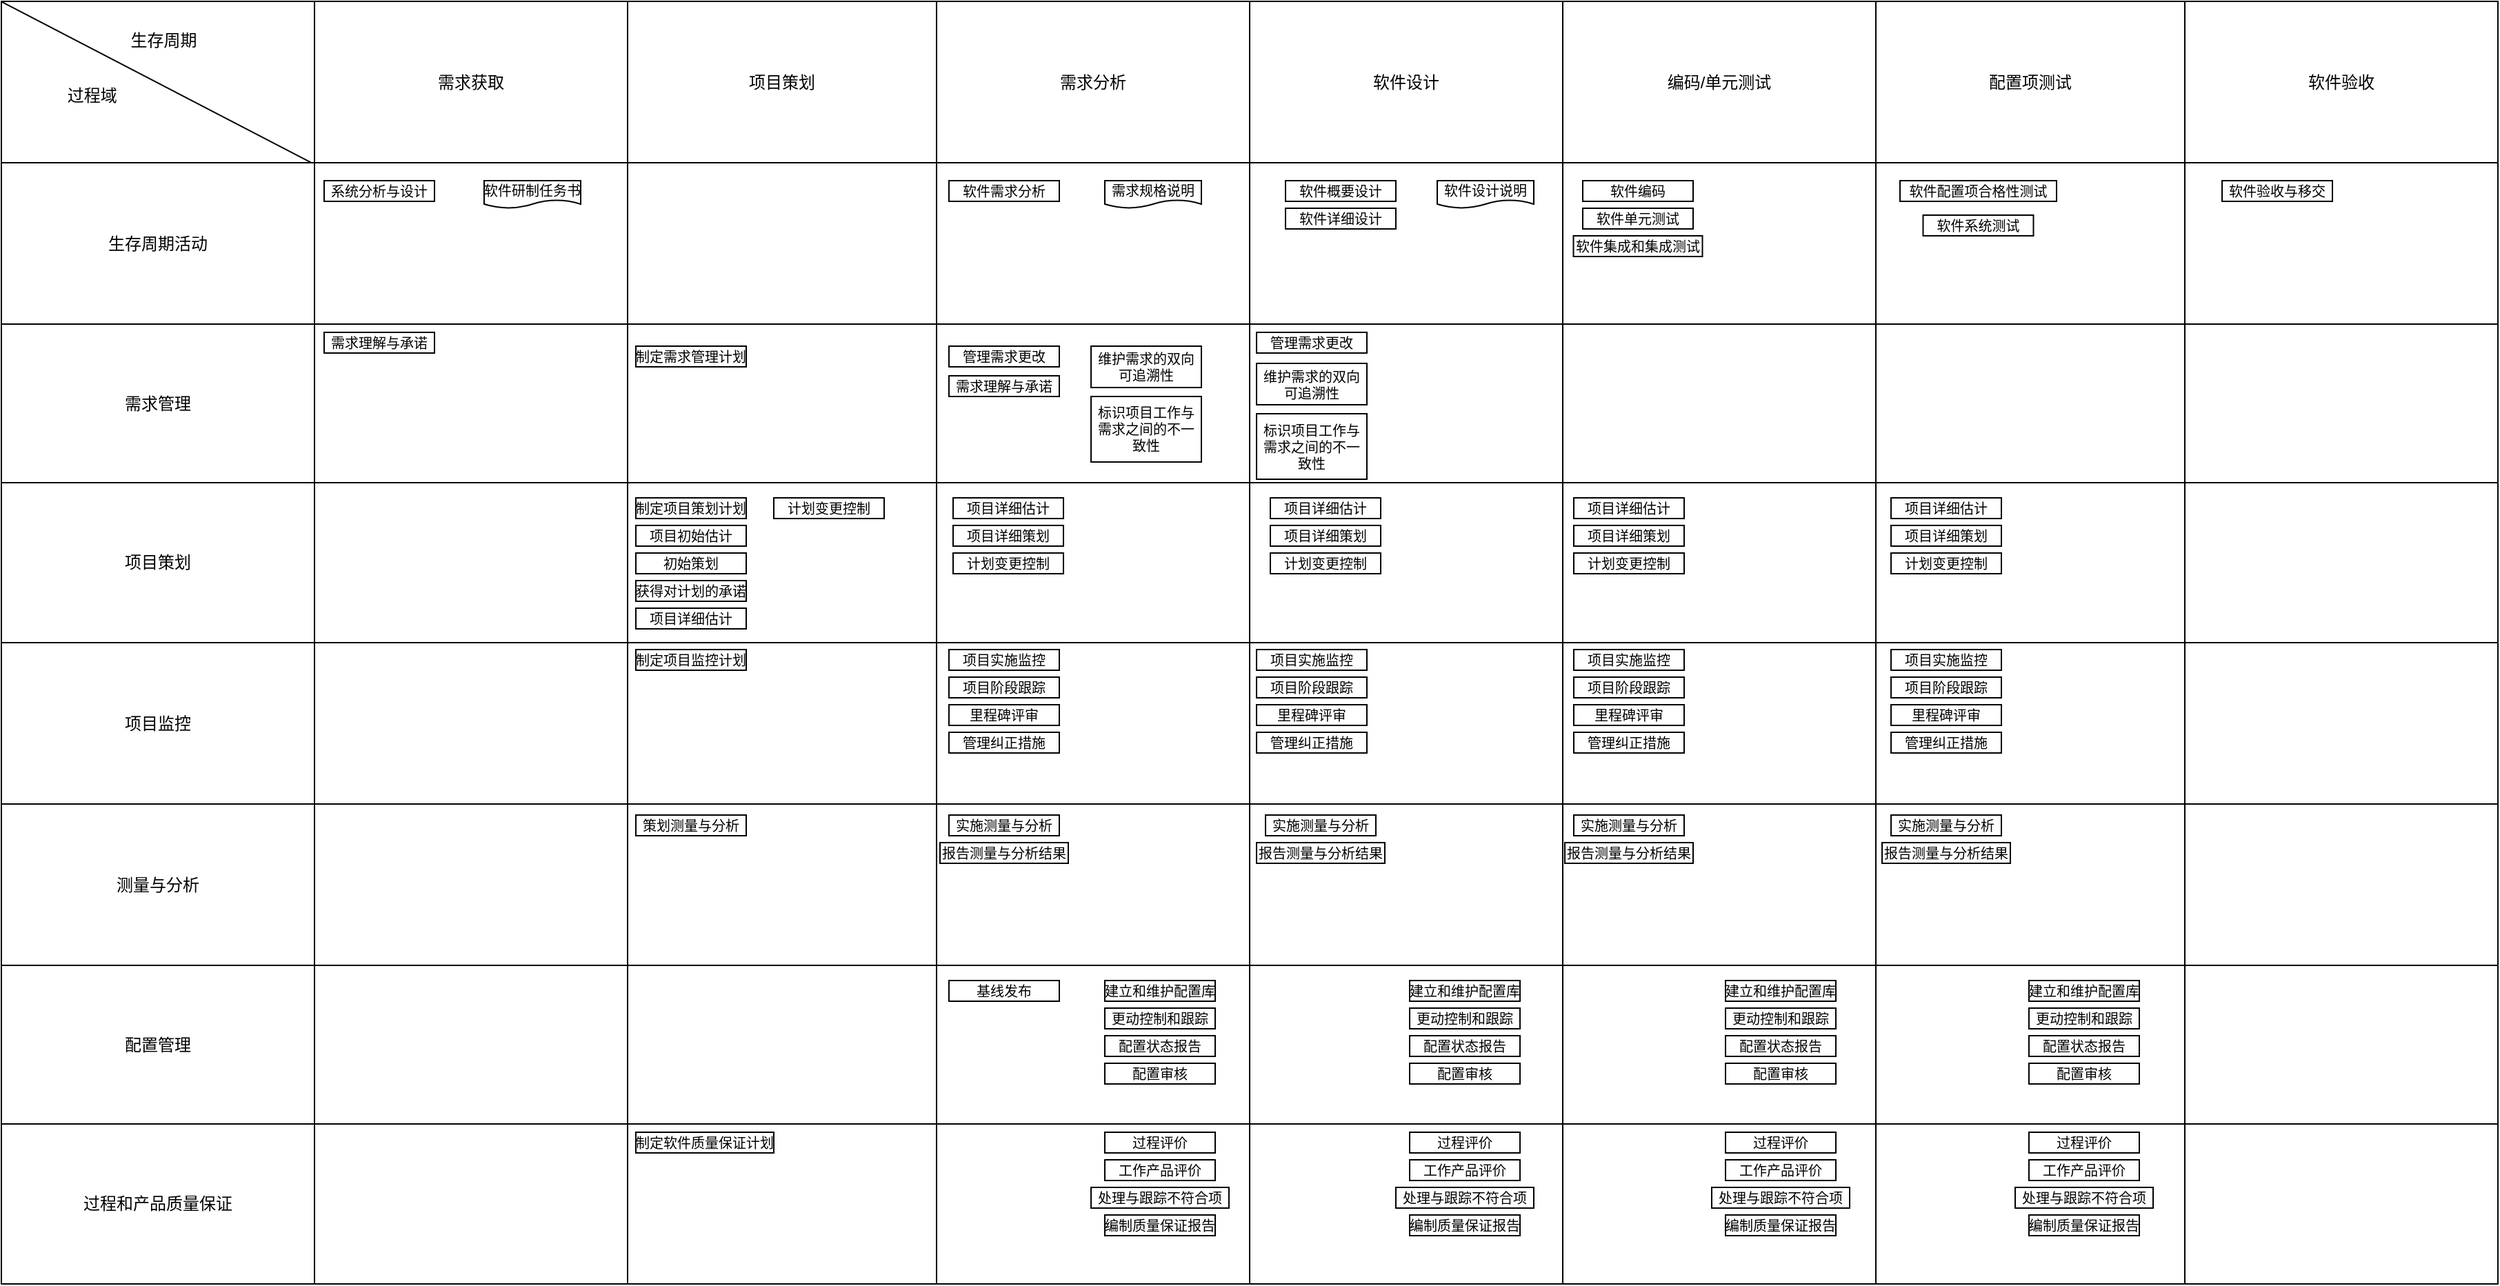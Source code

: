 <mxfile version="14.0.4" type="github">
  <diagram id="ZAhmIX6u1j8w8ivwmvWj" name="Page-1">
    <mxGraphModel dx="920" dy="528" grid="1" gridSize="10" guides="1" tooltips="1" connect="1" arrows="1" fold="1" page="1" pageScale="1" pageWidth="827" pageHeight="1169" math="0" shadow="0">
      <root>
        <mxCell id="0" />
        <mxCell id="1" parent="0" />
        <mxCell id="NuKfDFSMR3lukto8AMIW-170" value="" style="group" vertex="1" connectable="0" parent="1">
          <mxGeometry x="140" y="170" width="1810" height="930" as="geometry" />
        </mxCell>
        <mxCell id="NuKfDFSMR3lukto8AMIW-94" value="" style="shape=table;html=1;whiteSpace=wrap;startSize=0;container=1;collapsible=0;childLayout=tableLayout;" vertex="1" parent="NuKfDFSMR3lukto8AMIW-170">
          <mxGeometry width="1810" height="930" as="geometry" />
        </mxCell>
        <mxCell id="NuKfDFSMR3lukto8AMIW-95" value="" style="shape=partialRectangle;html=1;whiteSpace=wrap;collapsible=0;dropTarget=0;pointerEvents=0;fillColor=none;top=0;left=0;bottom=0;right=0;points=[[0,0.5],[1,0.5]];portConstraint=eastwest;" vertex="1" parent="NuKfDFSMR3lukto8AMIW-94">
          <mxGeometry width="1810" height="117" as="geometry" />
        </mxCell>
        <mxCell id="NuKfDFSMR3lukto8AMIW-96" value="" style="shape=partialRectangle;html=1;whiteSpace=wrap;connectable=0;overflow=hidden;fillColor=none;top=0;left=0;bottom=0;right=0;" vertex="1" parent="NuKfDFSMR3lukto8AMIW-95">
          <mxGeometry width="227" height="117" as="geometry" />
        </mxCell>
        <mxCell id="NuKfDFSMR3lukto8AMIW-97" value="需求获取" style="shape=partialRectangle;html=1;whiteSpace=wrap;connectable=0;overflow=hidden;fillColor=none;top=0;left=0;bottom=0;right=0;" vertex="1" parent="NuKfDFSMR3lukto8AMIW-95">
          <mxGeometry x="227" width="227" height="117" as="geometry" />
        </mxCell>
        <mxCell id="NuKfDFSMR3lukto8AMIW-98" value="项目策划" style="shape=partialRectangle;html=1;whiteSpace=wrap;connectable=0;overflow=hidden;fillColor=none;top=0;left=0;bottom=0;right=0;" vertex="1" parent="NuKfDFSMR3lukto8AMIW-95">
          <mxGeometry x="454" width="224" height="117" as="geometry" />
        </mxCell>
        <mxCell id="NuKfDFSMR3lukto8AMIW-99" value="需求分析" style="shape=partialRectangle;html=1;whiteSpace=wrap;connectable=0;overflow=hidden;fillColor=none;top=0;left=0;bottom=0;right=0;" vertex="1" parent="NuKfDFSMR3lukto8AMIW-95">
          <mxGeometry x="678" width="227" height="117" as="geometry" />
        </mxCell>
        <mxCell id="NuKfDFSMR3lukto8AMIW-100" value="软件设计" style="shape=partialRectangle;html=1;whiteSpace=wrap;connectable=0;overflow=hidden;fillColor=none;top=0;left=0;bottom=0;right=0;" vertex="1" parent="NuKfDFSMR3lukto8AMIW-95">
          <mxGeometry x="905" width="227" height="117" as="geometry" />
        </mxCell>
        <mxCell id="NuKfDFSMR3lukto8AMIW-101" value="&lt;span&gt;编码/单元测试&lt;/span&gt;" style="shape=partialRectangle;html=1;whiteSpace=wrap;connectable=0;overflow=hidden;fillColor=none;top=0;left=0;bottom=0;right=0;" vertex="1" parent="NuKfDFSMR3lukto8AMIW-95">
          <mxGeometry x="1132" width="227" height="117" as="geometry" />
        </mxCell>
        <mxCell id="NuKfDFSMR3lukto8AMIW-102" value="&lt;span&gt;配置项测试&lt;/span&gt;" style="shape=partialRectangle;html=1;whiteSpace=wrap;connectable=0;overflow=hidden;fillColor=none;top=0;left=0;bottom=0;right=0;" vertex="1" parent="NuKfDFSMR3lukto8AMIW-95">
          <mxGeometry x="1359" width="224" height="117" as="geometry" />
        </mxCell>
        <mxCell id="NuKfDFSMR3lukto8AMIW-103" value="&lt;span&gt;软件验收&lt;/span&gt;" style="shape=partialRectangle;html=1;whiteSpace=wrap;connectable=0;overflow=hidden;fillColor=none;top=0;left=0;bottom=0;right=0;" vertex="1" parent="NuKfDFSMR3lukto8AMIW-95">
          <mxGeometry x="1583" width="227" height="117" as="geometry" />
        </mxCell>
        <mxCell id="NuKfDFSMR3lukto8AMIW-104" value="" style="shape=partialRectangle;html=1;whiteSpace=wrap;collapsible=0;dropTarget=0;pointerEvents=0;fillColor=none;top=0;left=0;bottom=0;right=0;points=[[0,0.5],[1,0.5]];portConstraint=eastwest;" vertex="1" parent="NuKfDFSMR3lukto8AMIW-94">
          <mxGeometry y="117" width="1810" height="117" as="geometry" />
        </mxCell>
        <mxCell id="NuKfDFSMR3lukto8AMIW-105" value="生存周期活动" style="shape=partialRectangle;html=1;whiteSpace=wrap;connectable=0;overflow=hidden;fillColor=none;top=0;left=0;bottom=0;right=0;" vertex="1" parent="NuKfDFSMR3lukto8AMIW-104">
          <mxGeometry width="227" height="117" as="geometry" />
        </mxCell>
        <mxCell id="NuKfDFSMR3lukto8AMIW-106" value="" style="shape=partialRectangle;html=1;whiteSpace=wrap;connectable=0;overflow=hidden;fillColor=none;top=0;left=0;bottom=0;right=0;" vertex="1" parent="NuKfDFSMR3lukto8AMIW-104">
          <mxGeometry x="227" width="227" height="117" as="geometry" />
        </mxCell>
        <mxCell id="NuKfDFSMR3lukto8AMIW-107" value="" style="shape=partialRectangle;html=1;whiteSpace=wrap;connectable=0;overflow=hidden;fillColor=none;top=0;left=0;bottom=0;right=0;" vertex="1" parent="NuKfDFSMR3lukto8AMIW-104">
          <mxGeometry x="454" width="224" height="117" as="geometry" />
        </mxCell>
        <mxCell id="NuKfDFSMR3lukto8AMIW-108" value="" style="shape=partialRectangle;html=1;whiteSpace=wrap;connectable=0;overflow=hidden;fillColor=none;top=0;left=0;bottom=0;right=0;" vertex="1" parent="NuKfDFSMR3lukto8AMIW-104">
          <mxGeometry x="678" width="227" height="117" as="geometry" />
        </mxCell>
        <mxCell id="NuKfDFSMR3lukto8AMIW-109" value="" style="shape=partialRectangle;html=1;whiteSpace=wrap;connectable=0;overflow=hidden;fillColor=none;top=0;left=0;bottom=0;right=0;" vertex="1" parent="NuKfDFSMR3lukto8AMIW-104">
          <mxGeometry x="905" width="227" height="117" as="geometry" />
        </mxCell>
        <mxCell id="NuKfDFSMR3lukto8AMIW-110" value="" style="shape=partialRectangle;html=1;whiteSpace=wrap;connectable=0;overflow=hidden;fillColor=none;top=0;left=0;bottom=0;right=0;" vertex="1" parent="NuKfDFSMR3lukto8AMIW-104">
          <mxGeometry x="1132" width="227" height="117" as="geometry" />
        </mxCell>
        <mxCell id="NuKfDFSMR3lukto8AMIW-111" value="" style="shape=partialRectangle;html=1;whiteSpace=wrap;connectable=0;overflow=hidden;fillColor=none;top=0;left=0;bottom=0;right=0;" vertex="1" parent="NuKfDFSMR3lukto8AMIW-104">
          <mxGeometry x="1359" width="224" height="117" as="geometry" />
        </mxCell>
        <mxCell id="NuKfDFSMR3lukto8AMIW-112" value="" style="shape=partialRectangle;html=1;whiteSpace=wrap;connectable=0;overflow=hidden;fillColor=none;top=0;left=0;bottom=0;right=0;" vertex="1" parent="NuKfDFSMR3lukto8AMIW-104">
          <mxGeometry x="1583" width="227" height="117" as="geometry" />
        </mxCell>
        <mxCell id="NuKfDFSMR3lukto8AMIW-113" value="" style="shape=partialRectangle;html=1;whiteSpace=wrap;collapsible=0;dropTarget=0;pointerEvents=0;fillColor=none;top=0;left=0;bottom=0;right=0;points=[[0,0.5],[1,0.5]];portConstraint=eastwest;" vertex="1" parent="NuKfDFSMR3lukto8AMIW-94">
          <mxGeometry y="234" width="1810" height="115" as="geometry" />
        </mxCell>
        <mxCell id="NuKfDFSMR3lukto8AMIW-114" value="需求管理" style="shape=partialRectangle;html=1;whiteSpace=wrap;connectable=0;overflow=hidden;fillColor=none;top=0;left=0;bottom=0;right=0;" vertex="1" parent="NuKfDFSMR3lukto8AMIW-113">
          <mxGeometry width="227" height="115" as="geometry" />
        </mxCell>
        <mxCell id="NuKfDFSMR3lukto8AMIW-115" value="" style="shape=partialRectangle;html=1;whiteSpace=wrap;connectable=0;overflow=hidden;fillColor=none;top=0;left=0;bottom=0;right=0;" vertex="1" parent="NuKfDFSMR3lukto8AMIW-113">
          <mxGeometry x="227" width="227" height="115" as="geometry" />
        </mxCell>
        <mxCell id="NuKfDFSMR3lukto8AMIW-116" value="" style="shape=partialRectangle;html=1;whiteSpace=wrap;connectable=0;overflow=hidden;fillColor=none;top=0;left=0;bottom=0;right=0;" vertex="1" parent="NuKfDFSMR3lukto8AMIW-113">
          <mxGeometry x="454" width="224" height="115" as="geometry" />
        </mxCell>
        <mxCell id="NuKfDFSMR3lukto8AMIW-117" value="" style="shape=partialRectangle;html=1;whiteSpace=wrap;connectable=0;overflow=hidden;fillColor=none;top=0;left=0;bottom=0;right=0;" vertex="1" parent="NuKfDFSMR3lukto8AMIW-113">
          <mxGeometry x="678" width="227" height="115" as="geometry" />
        </mxCell>
        <mxCell id="NuKfDFSMR3lukto8AMIW-118" value="" style="shape=partialRectangle;html=1;whiteSpace=wrap;connectable=0;overflow=hidden;fillColor=none;top=0;left=0;bottom=0;right=0;" vertex="1" parent="NuKfDFSMR3lukto8AMIW-113">
          <mxGeometry x="905" width="227" height="115" as="geometry" />
        </mxCell>
        <mxCell id="NuKfDFSMR3lukto8AMIW-119" value="" style="shape=partialRectangle;html=1;whiteSpace=wrap;connectable=0;overflow=hidden;fillColor=none;top=0;left=0;bottom=0;right=0;" vertex="1" parent="NuKfDFSMR3lukto8AMIW-113">
          <mxGeometry x="1132" width="227" height="115" as="geometry" />
        </mxCell>
        <mxCell id="NuKfDFSMR3lukto8AMIW-120" value="" style="shape=partialRectangle;html=1;whiteSpace=wrap;connectable=0;overflow=hidden;fillColor=none;top=0;left=0;bottom=0;right=0;" vertex="1" parent="NuKfDFSMR3lukto8AMIW-113">
          <mxGeometry x="1359" width="224" height="115" as="geometry" />
        </mxCell>
        <mxCell id="NuKfDFSMR3lukto8AMIW-121" value="" style="shape=partialRectangle;html=1;whiteSpace=wrap;connectable=0;overflow=hidden;fillColor=none;top=0;left=0;bottom=0;right=0;" vertex="1" parent="NuKfDFSMR3lukto8AMIW-113">
          <mxGeometry x="1583" width="227" height="115" as="geometry" />
        </mxCell>
        <mxCell id="NuKfDFSMR3lukto8AMIW-122" value="" style="shape=partialRectangle;html=1;whiteSpace=wrap;collapsible=0;dropTarget=0;pointerEvents=0;fillColor=none;top=0;left=0;bottom=0;right=0;points=[[0,0.5],[1,0.5]];portConstraint=eastwest;" vertex="1" parent="NuKfDFSMR3lukto8AMIW-94">
          <mxGeometry y="349" width="1810" height="116" as="geometry" />
        </mxCell>
        <mxCell id="NuKfDFSMR3lukto8AMIW-123" value="项目策划" style="shape=partialRectangle;html=1;whiteSpace=wrap;connectable=0;overflow=hidden;fillColor=none;top=0;left=0;bottom=0;right=0;" vertex="1" parent="NuKfDFSMR3lukto8AMIW-122">
          <mxGeometry width="227" height="116" as="geometry" />
        </mxCell>
        <mxCell id="NuKfDFSMR3lukto8AMIW-124" value="" style="shape=partialRectangle;html=1;whiteSpace=wrap;connectable=0;overflow=hidden;fillColor=none;top=0;left=0;bottom=0;right=0;" vertex="1" parent="NuKfDFSMR3lukto8AMIW-122">
          <mxGeometry x="227" width="227" height="116" as="geometry" />
        </mxCell>
        <mxCell id="NuKfDFSMR3lukto8AMIW-125" value="" style="shape=partialRectangle;html=1;whiteSpace=wrap;connectable=0;overflow=hidden;fillColor=none;top=0;left=0;bottom=0;right=0;" vertex="1" parent="NuKfDFSMR3lukto8AMIW-122">
          <mxGeometry x="454" width="224" height="116" as="geometry" />
        </mxCell>
        <mxCell id="NuKfDFSMR3lukto8AMIW-126" value="" style="shape=partialRectangle;html=1;whiteSpace=wrap;connectable=0;overflow=hidden;fillColor=none;top=0;left=0;bottom=0;right=0;" vertex="1" parent="NuKfDFSMR3lukto8AMIW-122">
          <mxGeometry x="678" width="227" height="116" as="geometry" />
        </mxCell>
        <mxCell id="NuKfDFSMR3lukto8AMIW-127" value="" style="shape=partialRectangle;html=1;whiteSpace=wrap;connectable=0;overflow=hidden;fillColor=none;top=0;left=0;bottom=0;right=0;" vertex="1" parent="NuKfDFSMR3lukto8AMIW-122">
          <mxGeometry x="905" width="227" height="116" as="geometry" />
        </mxCell>
        <mxCell id="NuKfDFSMR3lukto8AMIW-128" value="" style="shape=partialRectangle;html=1;whiteSpace=wrap;connectable=0;overflow=hidden;fillColor=none;top=0;left=0;bottom=0;right=0;" vertex="1" parent="NuKfDFSMR3lukto8AMIW-122">
          <mxGeometry x="1132" width="227" height="116" as="geometry" />
        </mxCell>
        <mxCell id="NuKfDFSMR3lukto8AMIW-129" value="" style="shape=partialRectangle;html=1;whiteSpace=wrap;connectable=0;overflow=hidden;fillColor=none;top=0;left=0;bottom=0;right=0;" vertex="1" parent="NuKfDFSMR3lukto8AMIW-122">
          <mxGeometry x="1359" width="224" height="116" as="geometry" />
        </mxCell>
        <mxCell id="NuKfDFSMR3lukto8AMIW-130" value="" style="shape=partialRectangle;html=1;whiteSpace=wrap;connectable=0;overflow=hidden;fillColor=none;top=0;left=0;bottom=0;right=0;" vertex="1" parent="NuKfDFSMR3lukto8AMIW-122">
          <mxGeometry x="1583" width="227" height="116" as="geometry" />
        </mxCell>
        <mxCell id="NuKfDFSMR3lukto8AMIW-131" value="" style="shape=partialRectangle;html=1;whiteSpace=wrap;collapsible=0;dropTarget=0;pointerEvents=0;fillColor=none;top=0;left=0;bottom=0;right=0;points=[[0,0.5],[1,0.5]];portConstraint=eastwest;" vertex="1" parent="NuKfDFSMR3lukto8AMIW-94">
          <mxGeometry y="465" width="1810" height="117" as="geometry" />
        </mxCell>
        <mxCell id="NuKfDFSMR3lukto8AMIW-132" value="项目监控" style="shape=partialRectangle;html=1;whiteSpace=wrap;connectable=0;overflow=hidden;fillColor=none;top=0;left=0;bottom=0;right=0;" vertex="1" parent="NuKfDFSMR3lukto8AMIW-131">
          <mxGeometry width="227" height="117" as="geometry" />
        </mxCell>
        <mxCell id="NuKfDFSMR3lukto8AMIW-133" value="" style="shape=partialRectangle;html=1;whiteSpace=wrap;connectable=0;overflow=hidden;fillColor=none;top=0;left=0;bottom=0;right=0;" vertex="1" parent="NuKfDFSMR3lukto8AMIW-131">
          <mxGeometry x="227" width="227" height="117" as="geometry" />
        </mxCell>
        <mxCell id="NuKfDFSMR3lukto8AMIW-134" value="" style="shape=partialRectangle;html=1;whiteSpace=wrap;connectable=0;overflow=hidden;fillColor=none;top=0;left=0;bottom=0;right=0;" vertex="1" parent="NuKfDFSMR3lukto8AMIW-131">
          <mxGeometry x="454" width="224" height="117" as="geometry" />
        </mxCell>
        <mxCell id="NuKfDFSMR3lukto8AMIW-135" value="" style="shape=partialRectangle;html=1;whiteSpace=wrap;connectable=0;overflow=hidden;fillColor=none;top=0;left=0;bottom=0;right=0;" vertex="1" parent="NuKfDFSMR3lukto8AMIW-131">
          <mxGeometry x="678" width="227" height="117" as="geometry" />
        </mxCell>
        <mxCell id="NuKfDFSMR3lukto8AMIW-136" value="" style="shape=partialRectangle;html=1;whiteSpace=wrap;connectable=0;overflow=hidden;fillColor=none;top=0;left=0;bottom=0;right=0;" vertex="1" parent="NuKfDFSMR3lukto8AMIW-131">
          <mxGeometry x="905" width="227" height="117" as="geometry" />
        </mxCell>
        <mxCell id="NuKfDFSMR3lukto8AMIW-137" value="" style="shape=partialRectangle;html=1;whiteSpace=wrap;connectable=0;overflow=hidden;fillColor=none;top=0;left=0;bottom=0;right=0;" vertex="1" parent="NuKfDFSMR3lukto8AMIW-131">
          <mxGeometry x="1132" width="227" height="117" as="geometry" />
        </mxCell>
        <mxCell id="NuKfDFSMR3lukto8AMIW-138" value="" style="shape=partialRectangle;html=1;whiteSpace=wrap;connectable=0;overflow=hidden;fillColor=none;top=0;left=0;bottom=0;right=0;" vertex="1" parent="NuKfDFSMR3lukto8AMIW-131">
          <mxGeometry x="1359" width="224" height="117" as="geometry" />
        </mxCell>
        <mxCell id="NuKfDFSMR3lukto8AMIW-139" value="" style="shape=partialRectangle;html=1;whiteSpace=wrap;connectable=0;overflow=hidden;fillColor=none;top=0;left=0;bottom=0;right=0;" vertex="1" parent="NuKfDFSMR3lukto8AMIW-131">
          <mxGeometry x="1583" width="227" height="117" as="geometry" />
        </mxCell>
        <mxCell id="NuKfDFSMR3lukto8AMIW-140" value="" style="shape=partialRectangle;html=1;whiteSpace=wrap;collapsible=0;dropTarget=0;pointerEvents=0;fillColor=none;top=0;left=0;bottom=0;right=0;points=[[0,0.5],[1,0.5]];portConstraint=eastwest;" vertex="1" parent="NuKfDFSMR3lukto8AMIW-94">
          <mxGeometry y="582" width="1810" height="117" as="geometry" />
        </mxCell>
        <mxCell id="NuKfDFSMR3lukto8AMIW-141" value="测量与分析" style="shape=partialRectangle;html=1;whiteSpace=wrap;connectable=0;overflow=hidden;fillColor=none;top=0;left=0;bottom=0;right=0;" vertex="1" parent="NuKfDFSMR3lukto8AMIW-140">
          <mxGeometry width="227" height="117" as="geometry" />
        </mxCell>
        <mxCell id="NuKfDFSMR3lukto8AMIW-142" value="" style="shape=partialRectangle;html=1;whiteSpace=wrap;connectable=0;overflow=hidden;fillColor=none;top=0;left=0;bottom=0;right=0;" vertex="1" parent="NuKfDFSMR3lukto8AMIW-140">
          <mxGeometry x="227" width="227" height="117" as="geometry" />
        </mxCell>
        <mxCell id="NuKfDFSMR3lukto8AMIW-143" value="" style="shape=partialRectangle;html=1;whiteSpace=wrap;connectable=0;overflow=hidden;fillColor=none;top=0;left=0;bottom=0;right=0;" vertex="1" parent="NuKfDFSMR3lukto8AMIW-140">
          <mxGeometry x="454" width="224" height="117" as="geometry" />
        </mxCell>
        <mxCell id="NuKfDFSMR3lukto8AMIW-144" value="" style="shape=partialRectangle;html=1;whiteSpace=wrap;connectable=0;overflow=hidden;fillColor=none;top=0;left=0;bottom=0;right=0;" vertex="1" parent="NuKfDFSMR3lukto8AMIW-140">
          <mxGeometry x="678" width="227" height="117" as="geometry" />
        </mxCell>
        <mxCell id="NuKfDFSMR3lukto8AMIW-145" value="" style="shape=partialRectangle;html=1;whiteSpace=wrap;connectable=0;overflow=hidden;fillColor=none;top=0;left=0;bottom=0;right=0;" vertex="1" parent="NuKfDFSMR3lukto8AMIW-140">
          <mxGeometry x="905" width="227" height="117" as="geometry" />
        </mxCell>
        <mxCell id="NuKfDFSMR3lukto8AMIW-146" value="" style="shape=partialRectangle;html=1;whiteSpace=wrap;connectable=0;overflow=hidden;fillColor=none;top=0;left=0;bottom=0;right=0;" vertex="1" parent="NuKfDFSMR3lukto8AMIW-140">
          <mxGeometry x="1132" width="227" height="117" as="geometry" />
        </mxCell>
        <mxCell id="NuKfDFSMR3lukto8AMIW-147" value="" style="shape=partialRectangle;html=1;whiteSpace=wrap;connectable=0;overflow=hidden;fillColor=none;top=0;left=0;bottom=0;right=0;" vertex="1" parent="NuKfDFSMR3lukto8AMIW-140">
          <mxGeometry x="1359" width="224" height="117" as="geometry" />
        </mxCell>
        <mxCell id="NuKfDFSMR3lukto8AMIW-148" value="" style="shape=partialRectangle;html=1;whiteSpace=wrap;connectable=0;overflow=hidden;fillColor=none;top=0;left=0;bottom=0;right=0;" vertex="1" parent="NuKfDFSMR3lukto8AMIW-140">
          <mxGeometry x="1583" width="227" height="117" as="geometry" />
        </mxCell>
        <mxCell id="NuKfDFSMR3lukto8AMIW-149" value="" style="shape=partialRectangle;html=1;whiteSpace=wrap;collapsible=0;dropTarget=0;pointerEvents=0;fillColor=none;top=0;left=0;bottom=0;right=0;points=[[0,0.5],[1,0.5]];portConstraint=eastwest;" vertex="1" parent="NuKfDFSMR3lukto8AMIW-94">
          <mxGeometry y="699" width="1810" height="115" as="geometry" />
        </mxCell>
        <mxCell id="NuKfDFSMR3lukto8AMIW-150" value="配置管理" style="shape=partialRectangle;html=1;whiteSpace=wrap;connectable=0;overflow=hidden;fillColor=none;top=0;left=0;bottom=0;right=0;" vertex="1" parent="NuKfDFSMR3lukto8AMIW-149">
          <mxGeometry width="227" height="115" as="geometry" />
        </mxCell>
        <mxCell id="NuKfDFSMR3lukto8AMIW-151" value="" style="shape=partialRectangle;html=1;whiteSpace=wrap;connectable=0;overflow=hidden;fillColor=none;top=0;left=0;bottom=0;right=0;" vertex="1" parent="NuKfDFSMR3lukto8AMIW-149">
          <mxGeometry x="227" width="227" height="115" as="geometry" />
        </mxCell>
        <mxCell id="NuKfDFSMR3lukto8AMIW-152" value="" style="shape=partialRectangle;html=1;whiteSpace=wrap;connectable=0;overflow=hidden;fillColor=none;top=0;left=0;bottom=0;right=0;" vertex="1" parent="NuKfDFSMR3lukto8AMIW-149">
          <mxGeometry x="454" width="224" height="115" as="geometry" />
        </mxCell>
        <mxCell id="NuKfDFSMR3lukto8AMIW-153" value="" style="shape=partialRectangle;html=1;whiteSpace=wrap;connectable=0;overflow=hidden;fillColor=none;top=0;left=0;bottom=0;right=0;" vertex="1" parent="NuKfDFSMR3lukto8AMIW-149">
          <mxGeometry x="678" width="227" height="115" as="geometry" />
        </mxCell>
        <mxCell id="NuKfDFSMR3lukto8AMIW-154" value="" style="shape=partialRectangle;html=1;whiteSpace=wrap;connectable=0;overflow=hidden;fillColor=none;top=0;left=0;bottom=0;right=0;" vertex="1" parent="NuKfDFSMR3lukto8AMIW-149">
          <mxGeometry x="905" width="227" height="115" as="geometry" />
        </mxCell>
        <mxCell id="NuKfDFSMR3lukto8AMIW-155" value="" style="shape=partialRectangle;html=1;whiteSpace=wrap;connectable=0;overflow=hidden;fillColor=none;top=0;left=0;bottom=0;right=0;" vertex="1" parent="NuKfDFSMR3lukto8AMIW-149">
          <mxGeometry x="1132" width="227" height="115" as="geometry" />
        </mxCell>
        <mxCell id="NuKfDFSMR3lukto8AMIW-156" value="" style="shape=partialRectangle;html=1;whiteSpace=wrap;connectable=0;overflow=hidden;fillColor=none;top=0;left=0;bottom=0;right=0;" vertex="1" parent="NuKfDFSMR3lukto8AMIW-149">
          <mxGeometry x="1359" width="224" height="115" as="geometry" />
        </mxCell>
        <mxCell id="NuKfDFSMR3lukto8AMIW-157" value="" style="shape=partialRectangle;html=1;whiteSpace=wrap;connectable=0;overflow=hidden;fillColor=none;top=0;left=0;bottom=0;right=0;" vertex="1" parent="NuKfDFSMR3lukto8AMIW-149">
          <mxGeometry x="1583" width="227" height="115" as="geometry" />
        </mxCell>
        <mxCell id="NuKfDFSMR3lukto8AMIW-158" value="" style="shape=partialRectangle;html=1;whiteSpace=wrap;collapsible=0;dropTarget=0;pointerEvents=0;fillColor=none;top=0;left=0;bottom=0;right=0;points=[[0,0.5],[1,0.5]];portConstraint=eastwest;" vertex="1" parent="NuKfDFSMR3lukto8AMIW-94">
          <mxGeometry y="814" width="1810" height="116" as="geometry" />
        </mxCell>
        <mxCell id="NuKfDFSMR3lukto8AMIW-159" value="过程和产品质量保证" style="shape=partialRectangle;html=1;whiteSpace=wrap;connectable=0;overflow=hidden;fillColor=none;top=0;left=0;bottom=0;right=0;" vertex="1" parent="NuKfDFSMR3lukto8AMIW-158">
          <mxGeometry width="227" height="116" as="geometry" />
        </mxCell>
        <mxCell id="NuKfDFSMR3lukto8AMIW-160" value="" style="shape=partialRectangle;html=1;whiteSpace=wrap;connectable=0;overflow=hidden;fillColor=none;top=0;left=0;bottom=0;right=0;" vertex="1" parent="NuKfDFSMR3lukto8AMIW-158">
          <mxGeometry x="227" width="227" height="116" as="geometry" />
        </mxCell>
        <mxCell id="NuKfDFSMR3lukto8AMIW-161" value="" style="shape=partialRectangle;html=1;whiteSpace=wrap;connectable=0;overflow=hidden;fillColor=none;top=0;left=0;bottom=0;right=0;" vertex="1" parent="NuKfDFSMR3lukto8AMIW-158">
          <mxGeometry x="454" width="224" height="116" as="geometry" />
        </mxCell>
        <mxCell id="NuKfDFSMR3lukto8AMIW-162" value="" style="shape=partialRectangle;html=1;whiteSpace=wrap;connectable=0;overflow=hidden;fillColor=none;top=0;left=0;bottom=0;right=0;" vertex="1" parent="NuKfDFSMR3lukto8AMIW-158">
          <mxGeometry x="678" width="227" height="116" as="geometry" />
        </mxCell>
        <mxCell id="NuKfDFSMR3lukto8AMIW-163" value="" style="shape=partialRectangle;html=1;whiteSpace=wrap;connectable=0;overflow=hidden;fillColor=none;top=0;left=0;bottom=0;right=0;" vertex="1" parent="NuKfDFSMR3lukto8AMIW-158">
          <mxGeometry x="905" width="227" height="116" as="geometry" />
        </mxCell>
        <mxCell id="NuKfDFSMR3lukto8AMIW-164" value="" style="shape=partialRectangle;html=1;whiteSpace=wrap;connectable=0;overflow=hidden;fillColor=none;top=0;left=0;bottom=0;right=0;" vertex="1" parent="NuKfDFSMR3lukto8AMIW-158">
          <mxGeometry x="1132" width="227" height="116" as="geometry" />
        </mxCell>
        <mxCell id="NuKfDFSMR3lukto8AMIW-165" value="" style="shape=partialRectangle;html=1;whiteSpace=wrap;connectable=0;overflow=hidden;fillColor=none;top=0;left=0;bottom=0;right=0;" vertex="1" parent="NuKfDFSMR3lukto8AMIW-158">
          <mxGeometry x="1359" width="224" height="116" as="geometry" />
        </mxCell>
        <mxCell id="NuKfDFSMR3lukto8AMIW-166" value="" style="shape=partialRectangle;html=1;whiteSpace=wrap;connectable=0;overflow=hidden;fillColor=none;top=0;left=0;bottom=0;right=0;" vertex="1" parent="NuKfDFSMR3lukto8AMIW-158">
          <mxGeometry x="1583" width="227" height="116" as="geometry" />
        </mxCell>
        <mxCell id="NuKfDFSMR3lukto8AMIW-167" value="" style="endArrow=none;html=1;entryX=0;entryY=0.002;entryDx=0;entryDy=0;entryPerimeter=0;exitX=0.124;exitY=-0.002;exitDx=0;exitDy=0;exitPerimeter=0;" edge="1" parent="NuKfDFSMR3lukto8AMIW-94" source="NuKfDFSMR3lukto8AMIW-104" target="NuKfDFSMR3lukto8AMIW-95">
          <mxGeometry width="50" height="50" relative="1" as="geometry">
            <mxPoint x="69.167" y="120.0" as="sourcePoint" />
            <mxPoint x="155.625" y="45" as="targetPoint" />
          </mxGeometry>
        </mxCell>
        <mxCell id="NuKfDFSMR3lukto8AMIW-168" value="生存周期" style="text;strokeColor=none;fillColor=none;align=center;verticalAlign=middle;rounded=0;fontSize=12;" vertex="1" parent="NuKfDFSMR3lukto8AMIW-170">
          <mxGeometry x="91.869" y="20" width="51.875" height="15.0" as="geometry" />
        </mxCell>
        <mxCell id="NuKfDFSMR3lukto8AMIW-169" value="过程域" style="text;strokeColor=none;fillColor=none;align=center;verticalAlign=middle;rounded=0;fontSize=12;" vertex="1" parent="NuKfDFSMR3lukto8AMIW-170">
          <mxGeometry x="39.996" y="60" width="51.875" height="15.0" as="geometry" />
        </mxCell>
        <mxCell id="NuKfDFSMR3lukto8AMIW-172" value="系统分析与设计" style="rounded=0;fontSize=10;" vertex="1" parent="NuKfDFSMR3lukto8AMIW-170">
          <mxGeometry x="234" y="130" width="80" height="15" as="geometry" />
        </mxCell>
        <mxCell id="NuKfDFSMR3lukto8AMIW-174" value="制定需求管理计划" style="rounded=0;fontSize=10;" vertex="1" parent="NuKfDFSMR3lukto8AMIW-170">
          <mxGeometry x="460" y="250" width="80" height="15" as="geometry" />
        </mxCell>
        <mxCell id="NuKfDFSMR3lukto8AMIW-175" value="需求理解与承诺" style="rounded=0;fontSize=10;" vertex="1" parent="NuKfDFSMR3lukto8AMIW-170">
          <mxGeometry x="687" y="271.5" width="80" height="15" as="geometry" />
        </mxCell>
        <mxCell id="NuKfDFSMR3lukto8AMIW-176" style="edgeStyle=orthogonalEdgeStyle;rounded=0;orthogonalLoop=1;jettySize=auto;html=1;exitX=0.5;exitY=1;exitDx=0;exitDy=0;fontSize=10;" edge="1" parent="NuKfDFSMR3lukto8AMIW-170" source="NuKfDFSMR3lukto8AMIW-175" target="NuKfDFSMR3lukto8AMIW-175">
          <mxGeometry relative="1" as="geometry" />
        </mxCell>
        <mxCell id="NuKfDFSMR3lukto8AMIW-177" value="管理需求更改" style="rounded=0;fontSize=10;" vertex="1" parent="NuKfDFSMR3lukto8AMIW-170">
          <mxGeometry x="910" y="240" width="80" height="15" as="geometry" />
        </mxCell>
        <mxCell id="NuKfDFSMR3lukto8AMIW-178" value="管理需求更改" style="rounded=0;fontSize=10;" vertex="1" parent="NuKfDFSMR3lukto8AMIW-170">
          <mxGeometry x="687" y="250" width="80" height="15" as="geometry" />
        </mxCell>
        <mxCell id="NuKfDFSMR3lukto8AMIW-262" value="维护需求的双向可追溯性" style="rounded=0;fontSize=10;whiteSpace=wrap;" vertex="1" parent="NuKfDFSMR3lukto8AMIW-170">
          <mxGeometry x="910" y="262.5" width="80" height="30" as="geometry" />
        </mxCell>
        <mxCell id="NuKfDFSMR3lukto8AMIW-263" value="标识项目工作与需求之间的不一致性" style="rounded=0;fontSize=10;whiteSpace=wrap;" vertex="1" parent="NuKfDFSMR3lukto8AMIW-170">
          <mxGeometry x="910" y="299" width="80" height="47.5" as="geometry" />
        </mxCell>
        <mxCell id="NuKfDFSMR3lukto8AMIW-266" value="维护需求的双向可追溯性" style="rounded=0;fontSize=10;whiteSpace=wrap;" vertex="1" parent="NuKfDFSMR3lukto8AMIW-170">
          <mxGeometry x="790" y="250" width="80" height="30" as="geometry" />
        </mxCell>
        <mxCell id="NuKfDFSMR3lukto8AMIW-267" value="标识项目工作与需求之间的不一致性" style="rounded=0;fontSize=10;whiteSpace=wrap;" vertex="1" parent="NuKfDFSMR3lukto8AMIW-170">
          <mxGeometry x="790" y="286.5" width="80" height="47.5" as="geometry" />
        </mxCell>
        <mxCell id="NuKfDFSMR3lukto8AMIW-269" value="制定项目策划计划" style="rounded=0;fontSize=10;" vertex="1" parent="NuKfDFSMR3lukto8AMIW-170">
          <mxGeometry x="460" y="360" width="80" height="15" as="geometry" />
        </mxCell>
        <mxCell id="NuKfDFSMR3lukto8AMIW-270" value="项目初始估计" style="rounded=0;fontSize=10;" vertex="1" parent="NuKfDFSMR3lukto8AMIW-170">
          <mxGeometry x="460" y="380" width="80" height="15" as="geometry" />
        </mxCell>
        <mxCell id="NuKfDFSMR3lukto8AMIW-271" value="初始策划" style="rounded=0;fontSize=10;" vertex="1" parent="NuKfDFSMR3lukto8AMIW-170">
          <mxGeometry x="460" y="400" width="80" height="15" as="geometry" />
        </mxCell>
        <mxCell id="NuKfDFSMR3lukto8AMIW-272" value="获得对计划的承诺" style="rounded=0;fontSize=10;" vertex="1" parent="NuKfDFSMR3lukto8AMIW-170">
          <mxGeometry x="460" y="420" width="80" height="15" as="geometry" />
        </mxCell>
        <mxCell id="NuKfDFSMR3lukto8AMIW-364" value="项目详细估计" style="rounded=0;fontSize=10;" vertex="1" parent="NuKfDFSMR3lukto8AMIW-170">
          <mxGeometry x="460" y="440" width="80" height="15" as="geometry" />
        </mxCell>
        <mxCell id="NuKfDFSMR3lukto8AMIW-365" value="项目详细估计" style="rounded=0;fontSize=10;" vertex="1" parent="NuKfDFSMR3lukto8AMIW-170">
          <mxGeometry x="690" y="360" width="80" height="15" as="geometry" />
        </mxCell>
        <mxCell id="NuKfDFSMR3lukto8AMIW-366" value="项目详细估计" style="rounded=0;fontSize=10;" vertex="1" parent="NuKfDFSMR3lukto8AMIW-170">
          <mxGeometry x="920" y="360" width="80" height="15" as="geometry" />
        </mxCell>
        <mxCell id="NuKfDFSMR3lukto8AMIW-367" value="项目详细估计" style="rounded=0;fontSize=10;" vertex="1" parent="NuKfDFSMR3lukto8AMIW-170">
          <mxGeometry x="1140" y="360" width="80" height="15" as="geometry" />
        </mxCell>
        <mxCell id="NuKfDFSMR3lukto8AMIW-368" value="项目详细估计" style="rounded=0;fontSize=10;" vertex="1" parent="NuKfDFSMR3lukto8AMIW-170">
          <mxGeometry x="1370" y="360" width="80" height="15" as="geometry" />
        </mxCell>
        <mxCell id="NuKfDFSMR3lukto8AMIW-369" value="项目详细策划" style="rounded=0;fontSize=10;" vertex="1" parent="NuKfDFSMR3lukto8AMIW-170">
          <mxGeometry x="690" y="380" width="80" height="15" as="geometry" />
        </mxCell>
        <mxCell id="NuKfDFSMR3lukto8AMIW-370" value="项目详细策划" style="rounded=0;fontSize=10;" vertex="1" parent="NuKfDFSMR3lukto8AMIW-170">
          <mxGeometry x="920" y="380" width="80" height="15" as="geometry" />
        </mxCell>
        <mxCell id="NuKfDFSMR3lukto8AMIW-371" value="项目详细策划" style="rounded=0;fontSize=10;" vertex="1" parent="NuKfDFSMR3lukto8AMIW-170">
          <mxGeometry x="1140" y="380" width="80" height="15" as="geometry" />
        </mxCell>
        <mxCell id="NuKfDFSMR3lukto8AMIW-372" value="项目详细策划" style="rounded=0;fontSize=10;" vertex="1" parent="NuKfDFSMR3lukto8AMIW-170">
          <mxGeometry x="1370" y="380" width="80" height="15" as="geometry" />
        </mxCell>
        <mxCell id="NuKfDFSMR3lukto8AMIW-373" value="计划变更控制" style="rounded=0;fontSize=10;" vertex="1" parent="NuKfDFSMR3lukto8AMIW-170">
          <mxGeometry x="560" y="360" width="80" height="15" as="geometry" />
        </mxCell>
        <mxCell id="NuKfDFSMR3lukto8AMIW-374" value="计划变更控制" style="rounded=0;fontSize=10;" vertex="1" parent="NuKfDFSMR3lukto8AMIW-170">
          <mxGeometry x="690" y="400" width="80" height="15" as="geometry" />
        </mxCell>
        <mxCell id="NuKfDFSMR3lukto8AMIW-375" value="计划变更控制" style="rounded=0;fontSize=10;" vertex="1" parent="NuKfDFSMR3lukto8AMIW-170">
          <mxGeometry x="920" y="400" width="80" height="15" as="geometry" />
        </mxCell>
        <mxCell id="NuKfDFSMR3lukto8AMIW-376" value="计划变更控制" style="rounded=0;fontSize=10;" vertex="1" parent="NuKfDFSMR3lukto8AMIW-170">
          <mxGeometry x="1140" y="400" width="80" height="15" as="geometry" />
        </mxCell>
        <mxCell id="NuKfDFSMR3lukto8AMIW-377" value="计划变更控制" style="rounded=0;fontSize=10;" vertex="1" parent="NuKfDFSMR3lukto8AMIW-170">
          <mxGeometry x="1370" y="400" width="80" height="15" as="geometry" />
        </mxCell>
        <mxCell id="NuKfDFSMR3lukto8AMIW-378" value="制定项目监控计划" style="rounded=0;fontSize=10;" vertex="1" parent="NuKfDFSMR3lukto8AMIW-170">
          <mxGeometry x="460" y="470" width="80" height="15" as="geometry" />
        </mxCell>
        <mxCell id="NuKfDFSMR3lukto8AMIW-379" value="项目实施监控" style="rounded=0;fontSize=10;" vertex="1" parent="NuKfDFSMR3lukto8AMIW-170">
          <mxGeometry x="687" y="470" width="80" height="15" as="geometry" />
        </mxCell>
        <mxCell id="NuKfDFSMR3lukto8AMIW-380" value="项目阶段跟踪" style="rounded=0;fontSize=10;" vertex="1" parent="NuKfDFSMR3lukto8AMIW-170">
          <mxGeometry x="687" y="490" width="80" height="15" as="geometry" />
        </mxCell>
        <mxCell id="NuKfDFSMR3lukto8AMIW-381" value="里程碑评审" style="rounded=0;fontSize=10;" vertex="1" parent="NuKfDFSMR3lukto8AMIW-170">
          <mxGeometry x="687" y="510" width="80" height="15" as="geometry" />
        </mxCell>
        <mxCell id="NuKfDFSMR3lukto8AMIW-382" value="管理纠正措施" style="rounded=0;fontSize=10;" vertex="1" parent="NuKfDFSMR3lukto8AMIW-170">
          <mxGeometry x="687" y="530" width="80" height="15" as="geometry" />
        </mxCell>
        <mxCell id="NuKfDFSMR3lukto8AMIW-383" value="项目实施监控" style="rounded=0;fontSize=10;" vertex="1" parent="NuKfDFSMR3lukto8AMIW-170">
          <mxGeometry x="910" y="470" width="80" height="15" as="geometry" />
        </mxCell>
        <mxCell id="NuKfDFSMR3lukto8AMIW-384" value="项目阶段跟踪" style="rounded=0;fontSize=10;" vertex="1" parent="NuKfDFSMR3lukto8AMIW-170">
          <mxGeometry x="910" y="490" width="80" height="15" as="geometry" />
        </mxCell>
        <mxCell id="NuKfDFSMR3lukto8AMIW-385" value="里程碑评审" style="rounded=0;fontSize=10;" vertex="1" parent="NuKfDFSMR3lukto8AMIW-170">
          <mxGeometry x="910" y="510" width="80" height="15" as="geometry" />
        </mxCell>
        <mxCell id="NuKfDFSMR3lukto8AMIW-386" value="管理纠正措施" style="rounded=0;fontSize=10;" vertex="1" parent="NuKfDFSMR3lukto8AMIW-170">
          <mxGeometry x="910" y="530" width="80" height="15" as="geometry" />
        </mxCell>
        <mxCell id="NuKfDFSMR3lukto8AMIW-387" value="项目实施监控" style="rounded=0;fontSize=10;" vertex="1" parent="NuKfDFSMR3lukto8AMIW-170">
          <mxGeometry x="1140" y="470" width="80" height="15" as="geometry" />
        </mxCell>
        <mxCell id="NuKfDFSMR3lukto8AMIW-388" value="项目阶段跟踪" style="rounded=0;fontSize=10;" vertex="1" parent="NuKfDFSMR3lukto8AMIW-170">
          <mxGeometry x="1140" y="490" width="80" height="15" as="geometry" />
        </mxCell>
        <mxCell id="NuKfDFSMR3lukto8AMIW-389" value="里程碑评审" style="rounded=0;fontSize=10;" vertex="1" parent="NuKfDFSMR3lukto8AMIW-170">
          <mxGeometry x="1140" y="510" width="80" height="15" as="geometry" />
        </mxCell>
        <mxCell id="NuKfDFSMR3lukto8AMIW-390" value="管理纠正措施" style="rounded=0;fontSize=10;" vertex="1" parent="NuKfDFSMR3lukto8AMIW-170">
          <mxGeometry x="1140" y="530" width="80" height="15" as="geometry" />
        </mxCell>
        <mxCell id="NuKfDFSMR3lukto8AMIW-391" value="项目实施监控" style="rounded=0;fontSize=10;" vertex="1" parent="NuKfDFSMR3lukto8AMIW-170">
          <mxGeometry x="1370" y="470" width="80" height="15" as="geometry" />
        </mxCell>
        <mxCell id="NuKfDFSMR3lukto8AMIW-392" value="项目阶段跟踪" style="rounded=0;fontSize=10;" vertex="1" parent="NuKfDFSMR3lukto8AMIW-170">
          <mxGeometry x="1370" y="490" width="80" height="15" as="geometry" />
        </mxCell>
        <mxCell id="NuKfDFSMR3lukto8AMIW-393" value="里程碑评审" style="rounded=0;fontSize=10;" vertex="1" parent="NuKfDFSMR3lukto8AMIW-170">
          <mxGeometry x="1370" y="510" width="80" height="15" as="geometry" />
        </mxCell>
        <mxCell id="NuKfDFSMR3lukto8AMIW-394" value="管理纠正措施" style="rounded=0;fontSize=10;" vertex="1" parent="NuKfDFSMR3lukto8AMIW-170">
          <mxGeometry x="1370" y="530" width="80" height="15" as="geometry" />
        </mxCell>
        <mxCell id="NuKfDFSMR3lukto8AMIW-395" value="策划测量与分析" style="rounded=0;fontSize=10;" vertex="1" parent="NuKfDFSMR3lukto8AMIW-170">
          <mxGeometry x="460" y="590" width="80" height="15" as="geometry" />
        </mxCell>
        <mxCell id="NuKfDFSMR3lukto8AMIW-396" value="实施测量与分析" style="rounded=0;fontSize=10;" vertex="1" parent="NuKfDFSMR3lukto8AMIW-170">
          <mxGeometry x="687" y="590" width="80" height="15" as="geometry" />
        </mxCell>
        <mxCell id="NuKfDFSMR3lukto8AMIW-397" value="报告测量与分析结果" style="rounded=0;fontSize=10;" vertex="1" parent="NuKfDFSMR3lukto8AMIW-170">
          <mxGeometry x="680.5" y="610" width="93" height="15" as="geometry" />
        </mxCell>
        <mxCell id="NuKfDFSMR3lukto8AMIW-398" value="实施测量与分析" style="rounded=0;fontSize=10;" vertex="1" parent="NuKfDFSMR3lukto8AMIW-170">
          <mxGeometry x="916.5" y="590" width="80" height="15" as="geometry" />
        </mxCell>
        <mxCell id="NuKfDFSMR3lukto8AMIW-399" value="报告测量与分析结果" style="rounded=0;fontSize=10;" vertex="1" parent="NuKfDFSMR3lukto8AMIW-170">
          <mxGeometry x="910" y="610" width="93" height="15" as="geometry" />
        </mxCell>
        <mxCell id="NuKfDFSMR3lukto8AMIW-400" value="实施测量与分析" style="rounded=0;fontSize=10;" vertex="1" parent="NuKfDFSMR3lukto8AMIW-170">
          <mxGeometry x="1140" y="590" width="80" height="15" as="geometry" />
        </mxCell>
        <mxCell id="NuKfDFSMR3lukto8AMIW-401" value="报告测量与分析结果" style="rounded=0;fontSize=10;" vertex="1" parent="NuKfDFSMR3lukto8AMIW-170">
          <mxGeometry x="1133.5" y="610" width="93" height="15" as="geometry" />
        </mxCell>
        <mxCell id="NuKfDFSMR3lukto8AMIW-402" value="实施测量与分析" style="rounded=0;fontSize=10;" vertex="1" parent="NuKfDFSMR3lukto8AMIW-170">
          <mxGeometry x="1370" y="590" width="80" height="15" as="geometry" />
        </mxCell>
        <mxCell id="NuKfDFSMR3lukto8AMIW-403" value="报告测量与分析结果" style="rounded=0;fontSize=10;" vertex="1" parent="NuKfDFSMR3lukto8AMIW-170">
          <mxGeometry x="1363.5" y="610" width="93" height="15" as="geometry" />
        </mxCell>
        <mxCell id="NuKfDFSMR3lukto8AMIW-406" value="建立和维护配置库" style="rounded=0;fontSize=10;" vertex="1" parent="NuKfDFSMR3lukto8AMIW-170">
          <mxGeometry x="800" y="710" width="80" height="15" as="geometry" />
        </mxCell>
        <mxCell id="NuKfDFSMR3lukto8AMIW-407" value="基线发布" style="rounded=0;fontSize=10;" vertex="1" parent="NuKfDFSMR3lukto8AMIW-170">
          <mxGeometry x="687" y="710" width="80" height="15" as="geometry" />
        </mxCell>
        <mxCell id="NuKfDFSMR3lukto8AMIW-408" value="更动控制和跟踪" style="rounded=0;fontSize=10;" vertex="1" parent="NuKfDFSMR3lukto8AMIW-170">
          <mxGeometry x="800" y="730" width="80" height="15" as="geometry" />
        </mxCell>
        <mxCell id="NuKfDFSMR3lukto8AMIW-409" value="配置状态报告" style="rounded=0;fontSize=10;" vertex="1" parent="NuKfDFSMR3lukto8AMIW-170">
          <mxGeometry x="800" y="750" width="80" height="15" as="geometry" />
        </mxCell>
        <mxCell id="NuKfDFSMR3lukto8AMIW-410" value="配置审核" style="rounded=0;fontSize=10;" vertex="1" parent="NuKfDFSMR3lukto8AMIW-170">
          <mxGeometry x="800" y="770" width="80" height="15" as="geometry" />
        </mxCell>
        <mxCell id="NuKfDFSMR3lukto8AMIW-411" value="建立和维护配置库" style="rounded=0;fontSize=10;" vertex="1" parent="NuKfDFSMR3lukto8AMIW-170">
          <mxGeometry x="1021" y="710" width="80" height="15" as="geometry" />
        </mxCell>
        <mxCell id="NuKfDFSMR3lukto8AMIW-412" value="更动控制和跟踪" style="rounded=0;fontSize=10;" vertex="1" parent="NuKfDFSMR3lukto8AMIW-170">
          <mxGeometry x="1021" y="730" width="80" height="15" as="geometry" />
        </mxCell>
        <mxCell id="NuKfDFSMR3lukto8AMIW-413" value="配置状态报告" style="rounded=0;fontSize=10;" vertex="1" parent="NuKfDFSMR3lukto8AMIW-170">
          <mxGeometry x="1021" y="750" width="80" height="15" as="geometry" />
        </mxCell>
        <mxCell id="NuKfDFSMR3lukto8AMIW-414" value="配置审核" style="rounded=0;fontSize=10;" vertex="1" parent="NuKfDFSMR3lukto8AMIW-170">
          <mxGeometry x="1021" y="770" width="80" height="15" as="geometry" />
        </mxCell>
        <mxCell id="NuKfDFSMR3lukto8AMIW-415" value="建立和维护配置库" style="rounded=0;fontSize=10;" vertex="1" parent="NuKfDFSMR3lukto8AMIW-170">
          <mxGeometry x="1250" y="710" width="80" height="15" as="geometry" />
        </mxCell>
        <mxCell id="NuKfDFSMR3lukto8AMIW-416" value="更动控制和跟踪" style="rounded=0;fontSize=10;" vertex="1" parent="NuKfDFSMR3lukto8AMIW-170">
          <mxGeometry x="1250" y="730" width="80" height="15" as="geometry" />
        </mxCell>
        <mxCell id="NuKfDFSMR3lukto8AMIW-417" value="配置状态报告" style="rounded=0;fontSize=10;" vertex="1" parent="NuKfDFSMR3lukto8AMIW-170">
          <mxGeometry x="1250" y="750" width="80" height="15" as="geometry" />
        </mxCell>
        <mxCell id="NuKfDFSMR3lukto8AMIW-418" value="配置审核" style="rounded=0;fontSize=10;" vertex="1" parent="NuKfDFSMR3lukto8AMIW-170">
          <mxGeometry x="1250" y="770" width="80" height="15" as="geometry" />
        </mxCell>
        <mxCell id="NuKfDFSMR3lukto8AMIW-419" value="建立和维护配置库" style="rounded=0;fontSize=10;" vertex="1" parent="NuKfDFSMR3lukto8AMIW-170">
          <mxGeometry x="1470" y="710" width="80" height="15" as="geometry" />
        </mxCell>
        <mxCell id="NuKfDFSMR3lukto8AMIW-420" value="更动控制和跟踪" style="rounded=0;fontSize=10;" vertex="1" parent="NuKfDFSMR3lukto8AMIW-170">
          <mxGeometry x="1470" y="730" width="80" height="15" as="geometry" />
        </mxCell>
        <mxCell id="NuKfDFSMR3lukto8AMIW-421" value="配置状态报告" style="rounded=0;fontSize=10;" vertex="1" parent="NuKfDFSMR3lukto8AMIW-170">
          <mxGeometry x="1470" y="750" width="80" height="15" as="geometry" />
        </mxCell>
        <mxCell id="NuKfDFSMR3lukto8AMIW-422" value="配置审核" style="rounded=0;fontSize=10;" vertex="1" parent="NuKfDFSMR3lukto8AMIW-170">
          <mxGeometry x="1470" y="770" width="80" height="15" as="geometry" />
        </mxCell>
        <mxCell id="NuKfDFSMR3lukto8AMIW-573" value="制定软件质量保证计划" style="rounded=0;fontSize=10;" vertex="1" parent="NuKfDFSMR3lukto8AMIW-170">
          <mxGeometry x="460" y="820" width="100" height="15" as="geometry" />
        </mxCell>
        <mxCell id="NuKfDFSMR3lukto8AMIW-404" value="过程评价" style="rounded=0;fontSize=10;" vertex="1" parent="NuKfDFSMR3lukto8AMIW-170">
          <mxGeometry x="800" y="820" width="80" height="15" as="geometry" />
        </mxCell>
        <mxCell id="NuKfDFSMR3lukto8AMIW-574" value="工作产品评价" style="rounded=0;fontSize=10;" vertex="1" parent="NuKfDFSMR3lukto8AMIW-170">
          <mxGeometry x="800" y="840" width="80" height="15" as="geometry" />
        </mxCell>
        <mxCell id="NuKfDFSMR3lukto8AMIW-575" value="处理与跟踪不符合项" style="rounded=0;fontSize=10;" vertex="1" parent="NuKfDFSMR3lukto8AMIW-170">
          <mxGeometry x="790" y="860" width="100" height="15" as="geometry" />
        </mxCell>
        <mxCell id="NuKfDFSMR3lukto8AMIW-576" value="编制质量保证报告" style="rounded=0;fontSize=10;" vertex="1" parent="NuKfDFSMR3lukto8AMIW-170">
          <mxGeometry x="800" y="880" width="80" height="15" as="geometry" />
        </mxCell>
        <mxCell id="NuKfDFSMR3lukto8AMIW-577" value="过程评价" style="rounded=0;fontSize=10;" vertex="1" parent="NuKfDFSMR3lukto8AMIW-170">
          <mxGeometry x="1021" y="820" width="80" height="15" as="geometry" />
        </mxCell>
        <mxCell id="NuKfDFSMR3lukto8AMIW-578" value="工作产品评价" style="rounded=0;fontSize=10;" vertex="1" parent="NuKfDFSMR3lukto8AMIW-170">
          <mxGeometry x="1021" y="840" width="80" height="15" as="geometry" />
        </mxCell>
        <mxCell id="NuKfDFSMR3lukto8AMIW-579" value="处理与跟踪不符合项" style="rounded=0;fontSize=10;" vertex="1" parent="NuKfDFSMR3lukto8AMIW-170">
          <mxGeometry x="1011" y="860" width="100" height="15" as="geometry" />
        </mxCell>
        <mxCell id="NuKfDFSMR3lukto8AMIW-580" value="编制质量保证报告" style="rounded=0;fontSize=10;" vertex="1" parent="NuKfDFSMR3lukto8AMIW-170">
          <mxGeometry x="1021" y="880" width="80" height="15" as="geometry" />
        </mxCell>
        <mxCell id="NuKfDFSMR3lukto8AMIW-581" value="过程评价" style="rounded=0;fontSize=10;" vertex="1" parent="NuKfDFSMR3lukto8AMIW-170">
          <mxGeometry x="1250" y="820" width="80" height="15" as="geometry" />
        </mxCell>
        <mxCell id="NuKfDFSMR3lukto8AMIW-582" value="工作产品评价" style="rounded=0;fontSize=10;" vertex="1" parent="NuKfDFSMR3lukto8AMIW-170">
          <mxGeometry x="1250" y="840" width="80" height="15" as="geometry" />
        </mxCell>
        <mxCell id="NuKfDFSMR3lukto8AMIW-583" value="处理与跟踪不符合项" style="rounded=0;fontSize=10;" vertex="1" parent="NuKfDFSMR3lukto8AMIW-170">
          <mxGeometry x="1240" y="860" width="100" height="15" as="geometry" />
        </mxCell>
        <mxCell id="NuKfDFSMR3lukto8AMIW-584" value="编制质量保证报告" style="rounded=0;fontSize=10;" vertex="1" parent="NuKfDFSMR3lukto8AMIW-170">
          <mxGeometry x="1250" y="880" width="80" height="15" as="geometry" />
        </mxCell>
        <mxCell id="NuKfDFSMR3lukto8AMIW-585" value="过程评价" style="rounded=0;fontSize=10;" vertex="1" parent="NuKfDFSMR3lukto8AMIW-170">
          <mxGeometry x="1470" y="820" width="80" height="15" as="geometry" />
        </mxCell>
        <mxCell id="NuKfDFSMR3lukto8AMIW-586" value="工作产品评价" style="rounded=0;fontSize=10;" vertex="1" parent="NuKfDFSMR3lukto8AMIW-170">
          <mxGeometry x="1470" y="840" width="80" height="15" as="geometry" />
        </mxCell>
        <mxCell id="NuKfDFSMR3lukto8AMIW-587" value="处理与跟踪不符合项" style="rounded=0;fontSize=10;" vertex="1" parent="NuKfDFSMR3lukto8AMIW-170">
          <mxGeometry x="1460" y="860" width="100" height="15" as="geometry" />
        </mxCell>
        <mxCell id="NuKfDFSMR3lukto8AMIW-588" value="编制质量保证报告" style="rounded=0;fontSize=10;" vertex="1" parent="NuKfDFSMR3lukto8AMIW-170">
          <mxGeometry x="1470" y="880" width="80" height="15" as="geometry" />
        </mxCell>
        <mxCell id="NuKfDFSMR3lukto8AMIW-589" value="软件需求分析" style="rounded=0;fontSize=10;" vertex="1" parent="NuKfDFSMR3lukto8AMIW-170">
          <mxGeometry x="687" y="130" width="80" height="15" as="geometry" />
        </mxCell>
        <mxCell id="NuKfDFSMR3lukto8AMIW-590" value="软件概要设计" style="rounded=0;fontSize=10;" vertex="1" parent="NuKfDFSMR3lukto8AMIW-170">
          <mxGeometry x="931" y="130" width="80" height="15" as="geometry" />
        </mxCell>
        <mxCell id="NuKfDFSMR3lukto8AMIW-591" value="软件详细设计" style="rounded=0;fontSize=10;" vertex="1" parent="NuKfDFSMR3lukto8AMIW-170">
          <mxGeometry x="931" y="150" width="80" height="15" as="geometry" />
        </mxCell>
        <mxCell id="NuKfDFSMR3lukto8AMIW-592" value="软件编码" style="rounded=0;fontSize=10;" vertex="1" parent="NuKfDFSMR3lukto8AMIW-170">
          <mxGeometry x="1146.5" y="130" width="80" height="15" as="geometry" />
        </mxCell>
        <mxCell id="NuKfDFSMR3lukto8AMIW-593" value="软件单元测试" style="rounded=0;fontSize=10;" vertex="1" parent="NuKfDFSMR3lukto8AMIW-170">
          <mxGeometry x="1146.5" y="150" width="80" height="15" as="geometry" />
        </mxCell>
        <mxCell id="NuKfDFSMR3lukto8AMIW-594" value="软件配置项合格性测试" style="rounded=0;fontSize=10;" vertex="1" parent="NuKfDFSMR3lukto8AMIW-170">
          <mxGeometry x="1376.5" y="130" width="113.5" height="15" as="geometry" />
        </mxCell>
        <mxCell id="NuKfDFSMR3lukto8AMIW-595" value="软件集成和集成测试" style="rounded=0;fontSize=10;" vertex="1" parent="NuKfDFSMR3lukto8AMIW-170">
          <mxGeometry x="1139.75" y="170" width="93.5" height="15" as="geometry" />
        </mxCell>
        <mxCell id="NuKfDFSMR3lukto8AMIW-596" value="软件系统测试" style="rounded=0;fontSize=10;" vertex="1" parent="NuKfDFSMR3lukto8AMIW-170">
          <mxGeometry x="1393.25" y="155" width="80" height="15" as="geometry" />
        </mxCell>
        <mxCell id="NuKfDFSMR3lukto8AMIW-597" value="软件验收与移交" style="rounded=0;fontSize=10;" vertex="1" parent="NuKfDFSMR3lukto8AMIW-170">
          <mxGeometry x="1610" y="130" width="80" height="15" as="geometry" />
        </mxCell>
        <mxCell id="NuKfDFSMR3lukto8AMIW-598" value="需求理解与承诺" style="rounded=0;fontSize=10;" vertex="1" parent="NuKfDFSMR3lukto8AMIW-170">
          <mxGeometry x="234" y="240" width="80" height="15" as="geometry" />
        </mxCell>
        <mxCell id="NuKfDFSMR3lukto8AMIW-599" value="软件研制任务书" style="shape=document;boundedLbl=1;fontSize=10;" vertex="1" parent="NuKfDFSMR3lukto8AMIW-170">
          <mxGeometry x="350" y="130" width="70" height="20" as="geometry" />
        </mxCell>
        <mxCell id="NuKfDFSMR3lukto8AMIW-776" value="需求规格说明" style="shape=document;boundedLbl=1;fontSize=10;" vertex="1" parent="NuKfDFSMR3lukto8AMIW-170">
          <mxGeometry x="800" y="130" width="70" height="20" as="geometry" />
        </mxCell>
        <mxCell id="NuKfDFSMR3lukto8AMIW-777" value="软件设计说明" style="shape=document;boundedLbl=1;fontSize=10;" vertex="1" parent="NuKfDFSMR3lukto8AMIW-170">
          <mxGeometry x="1041" y="130" width="70" height="20" as="geometry" />
        </mxCell>
      </root>
    </mxGraphModel>
  </diagram>
</mxfile>
